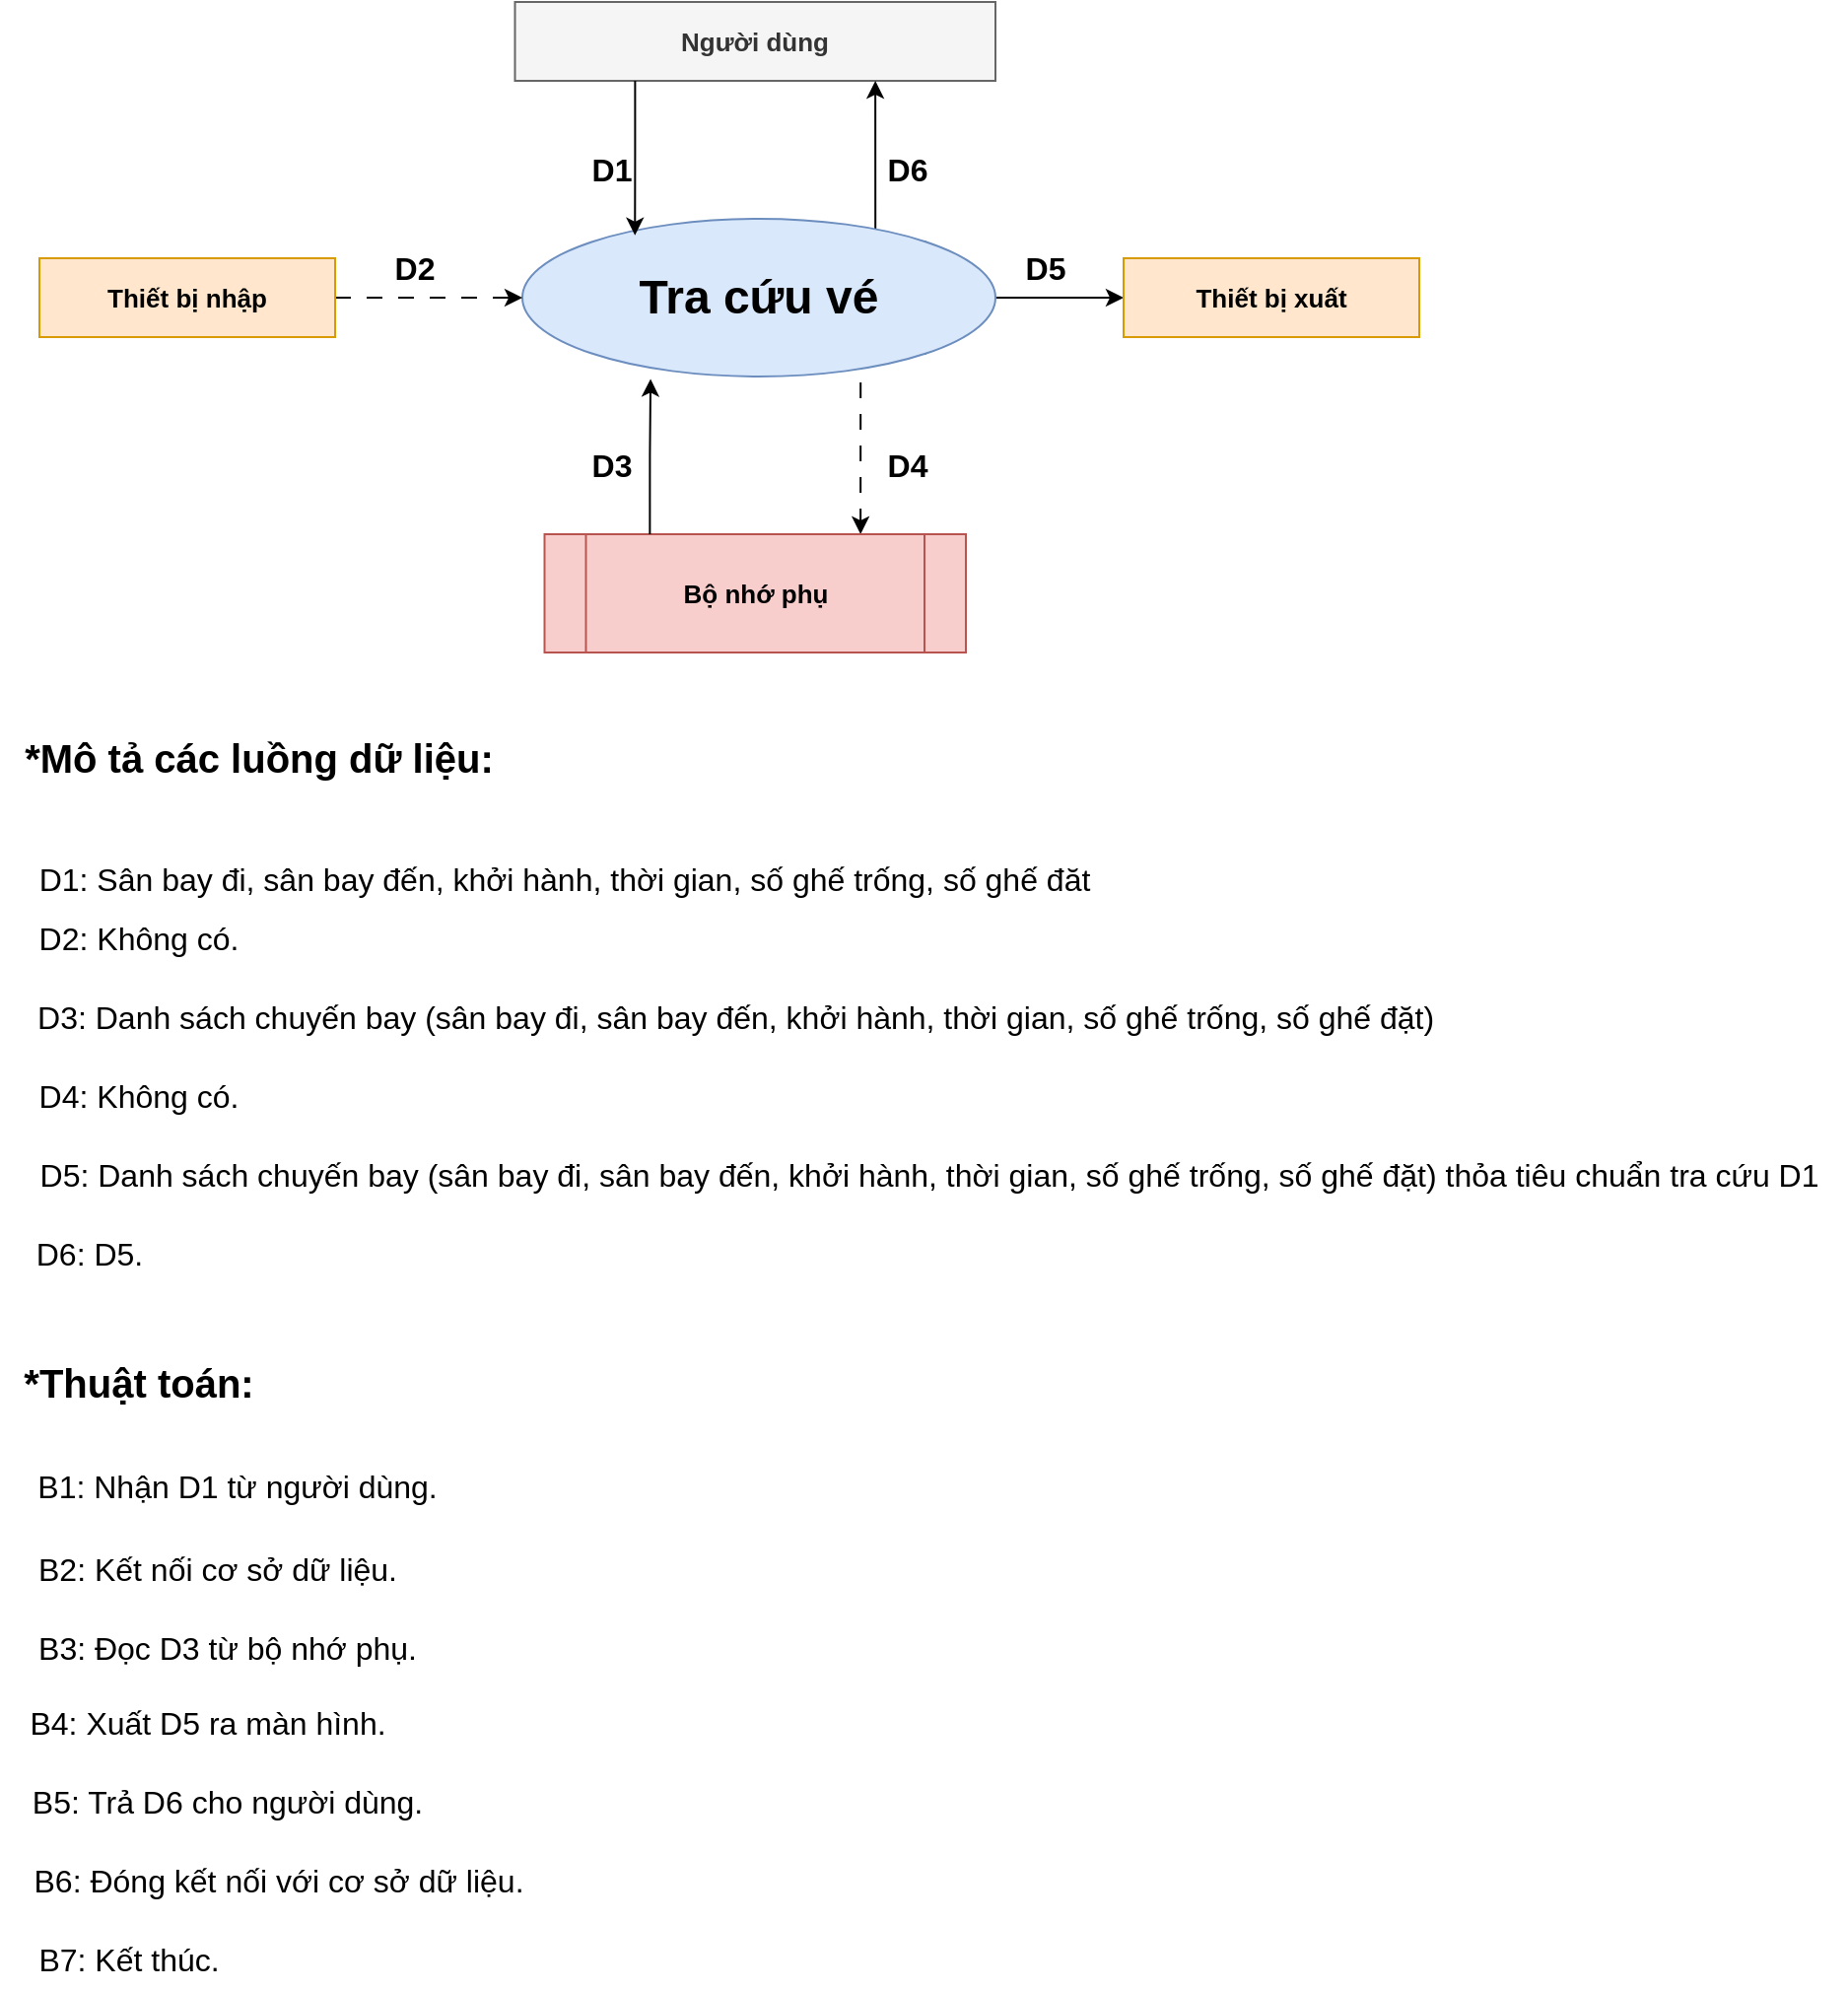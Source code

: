<mxfile version="24.0.2" type="device">
  <diagram name="Trang-1" id="kYHfyQUYchHKSgXVpSWh">
    <mxGraphModel dx="875" dy="489" grid="1" gridSize="10" guides="1" tooltips="1" connect="1" arrows="1" fold="1" page="1" pageScale="1" pageWidth="827" pageHeight="1169" math="0" shadow="0">
      <root>
        <mxCell id="0" />
        <mxCell id="1" parent="0" />
        <mxCell id="psD6yAt_yMws2ZLbCAb7-1" value="&lt;b&gt;&lt;font style=&quot;font-size: 13px;&quot;&gt;Người dùng&lt;/font&gt;&lt;/b&gt;" style="rounded=0;whiteSpace=wrap;html=1;fillColor=#f5f5f5;fontColor=#333333;strokeColor=#666666;" parent="1" vertex="1">
          <mxGeometry x="281.25" y="70" width="243.75" height="40" as="geometry" />
        </mxCell>
        <mxCell id="psD6yAt_yMws2ZLbCAb7-20" style="edgeStyle=orthogonalEdgeStyle;rounded=0;orthogonalLoop=1;jettySize=auto;html=1;exitX=1;exitY=0;exitDx=0;exitDy=0;entryX=0.75;entryY=1;entryDx=0;entryDy=0;" parent="1" source="psD6yAt_yMws2ZLbCAb7-2" target="psD6yAt_yMws2ZLbCAb7-1" edge="1">
          <mxGeometry relative="1" as="geometry">
            <Array as="points">
              <mxPoint x="464" y="192" />
            </Array>
          </mxGeometry>
        </mxCell>
        <mxCell id="psD6yAt_yMws2ZLbCAb7-22" style="edgeStyle=orthogonalEdgeStyle;rounded=0;orthogonalLoop=1;jettySize=auto;html=1;exitX=1;exitY=1;exitDx=0;exitDy=0;entryX=0.75;entryY=0;entryDx=0;entryDy=0;dashed=1;dashPattern=8 8;" parent="1" source="psD6yAt_yMws2ZLbCAb7-2" target="psD6yAt_yMws2ZLbCAb7-6" edge="1">
          <mxGeometry relative="1" as="geometry">
            <Array as="points">
              <mxPoint x="457" y="248" />
            </Array>
          </mxGeometry>
        </mxCell>
        <mxCell id="psD6yAt_yMws2ZLbCAb7-25" style="edgeStyle=orthogonalEdgeStyle;rounded=0;orthogonalLoop=1;jettySize=auto;html=1;exitX=1;exitY=0.5;exitDx=0;exitDy=0;entryX=0;entryY=0.5;entryDx=0;entryDy=0;" parent="1" source="psD6yAt_yMws2ZLbCAb7-2" target="psD6yAt_yMws2ZLbCAb7-4" edge="1">
          <mxGeometry relative="1" as="geometry" />
        </mxCell>
        <mxCell id="psD6yAt_yMws2ZLbCAb7-2" value="&lt;font size=&quot;1&quot; style=&quot;&quot;&gt;&lt;b style=&quot;font-size: 24px;&quot;&gt;Tra cứu vé&lt;/b&gt;&lt;/font&gt;" style="ellipse;whiteSpace=wrap;html=1;fillColor=#dae8fc;strokeColor=#6c8ebf;" parent="1" vertex="1">
          <mxGeometry x="285" y="180" width="240" height="80" as="geometry" />
        </mxCell>
        <mxCell id="psD6yAt_yMws2ZLbCAb7-24" style="edgeStyle=orthogonalEdgeStyle;rounded=0;orthogonalLoop=1;jettySize=auto;html=1;exitX=1;exitY=0.5;exitDx=0;exitDy=0;entryX=0;entryY=0.5;entryDx=0;entryDy=0;dashed=1;dashPattern=8 8;" parent="1" source="psD6yAt_yMws2ZLbCAb7-3" target="psD6yAt_yMws2ZLbCAb7-2" edge="1">
          <mxGeometry relative="1" as="geometry" />
        </mxCell>
        <mxCell id="psD6yAt_yMws2ZLbCAb7-3" value="&lt;b&gt;&lt;font style=&quot;font-size: 13px;&quot;&gt;Thiết bị nhập&lt;/font&gt;&lt;/b&gt;" style="rounded=0;whiteSpace=wrap;html=1;fillColor=#ffe6cc;strokeColor=#d79b00;" parent="1" vertex="1">
          <mxGeometry x="40" y="200" width="150" height="40" as="geometry" />
        </mxCell>
        <mxCell id="psD6yAt_yMws2ZLbCAb7-4" value="&lt;b&gt;&lt;font style=&quot;font-size: 13px;&quot;&gt;Thiết bị xuất&lt;/font&gt;&lt;/b&gt;" style="rounded=0;whiteSpace=wrap;html=1;fillColor=#ffe6cc;strokeColor=#d79b00;" parent="1" vertex="1">
          <mxGeometry x="590" y="200" width="150" height="40" as="geometry" />
        </mxCell>
        <mxCell id="psD6yAt_yMws2ZLbCAb7-6" value="&lt;b&gt;&lt;font style=&quot;font-size: 13px;&quot;&gt;Bộ nhớ phụ&lt;/font&gt;&lt;/b&gt;" style="shape=process;whiteSpace=wrap;html=1;backgroundOutline=1;fillColor=#f8cecc;strokeColor=#b85450;" parent="1" vertex="1">
          <mxGeometry x="296.25" y="340" width="213.75" height="60" as="geometry" />
        </mxCell>
        <mxCell id="psD6yAt_yMws2ZLbCAb7-18" style="edgeStyle=orthogonalEdgeStyle;rounded=0;orthogonalLoop=1;jettySize=auto;html=1;exitX=0.25;exitY=1;exitDx=0;exitDy=0;entryX=0.238;entryY=0.105;entryDx=0;entryDy=0;entryPerimeter=0;" parent="1" source="psD6yAt_yMws2ZLbCAb7-1" target="psD6yAt_yMws2ZLbCAb7-2" edge="1">
          <mxGeometry relative="1" as="geometry" />
        </mxCell>
        <mxCell id="psD6yAt_yMws2ZLbCAb7-21" style="edgeStyle=orthogonalEdgeStyle;rounded=0;orthogonalLoop=1;jettySize=auto;html=1;exitX=0.25;exitY=0;exitDx=0;exitDy=0;entryX=0.271;entryY=1.015;entryDx=0;entryDy=0;entryPerimeter=0;" parent="1" source="psD6yAt_yMws2ZLbCAb7-6" target="psD6yAt_yMws2ZLbCAb7-2" edge="1">
          <mxGeometry relative="1" as="geometry" />
        </mxCell>
        <mxCell id="psD6yAt_yMws2ZLbCAb7-26" value="&lt;b style=&quot;font-size: 16px;&quot;&gt;D1&lt;/b&gt;" style="text;html=1;align=center;verticalAlign=middle;resizable=0;points=[];autosize=1;strokeColor=none;fillColor=none;fontSize=16;" parent="1" vertex="1">
          <mxGeometry x="310" y="140" width="40" height="30" as="geometry" />
        </mxCell>
        <mxCell id="psD6yAt_yMws2ZLbCAb7-27" value="&lt;b&gt;&lt;font style=&quot;font-size: 16px;&quot;&gt;D6&lt;/font&gt;&lt;/b&gt;" style="text;html=1;align=center;verticalAlign=middle;resizable=0;points=[];autosize=1;strokeColor=none;fillColor=none;" parent="1" vertex="1">
          <mxGeometry x="460" y="140" width="40" height="30" as="geometry" />
        </mxCell>
        <mxCell id="psD6yAt_yMws2ZLbCAb7-28" value="&lt;b style=&quot;font-size: 16px;&quot;&gt;D2&lt;/b&gt;" style="text;html=1;align=center;verticalAlign=middle;resizable=0;points=[];autosize=1;strokeColor=none;fillColor=none;fontSize=16;" parent="1" vertex="1">
          <mxGeometry x="210" y="190" width="40" height="30" as="geometry" />
        </mxCell>
        <mxCell id="psD6yAt_yMws2ZLbCAb7-31" value="&lt;b style=&quot;font-size: 16px;&quot;&gt;D5&lt;/b&gt;" style="text;html=1;align=center;verticalAlign=middle;resizable=0;points=[];autosize=1;strokeColor=none;fillColor=none;fontSize=16;" parent="1" vertex="1">
          <mxGeometry x="530" y="190" width="40" height="30" as="geometry" />
        </mxCell>
        <mxCell id="psD6yAt_yMws2ZLbCAb7-32" value="&lt;b style=&quot;font-size: 16px;&quot;&gt;D3&lt;/b&gt;" style="text;html=1;align=center;verticalAlign=middle;resizable=0;points=[];autosize=1;strokeColor=none;fillColor=none;fontSize=16;" parent="1" vertex="1">
          <mxGeometry x="310" y="290" width="40" height="30" as="geometry" />
        </mxCell>
        <mxCell id="psD6yAt_yMws2ZLbCAb7-33" value="&lt;b style=&quot;font-size: 16px;&quot;&gt;D4&lt;/b&gt;" style="text;html=1;align=center;verticalAlign=middle;resizable=0;points=[];autosize=1;strokeColor=none;fillColor=none;fontSize=16;" parent="1" vertex="1">
          <mxGeometry x="460" y="290" width="40" height="30" as="geometry" />
        </mxCell>
        <mxCell id="psD6yAt_yMws2ZLbCAb7-34" value="&lt;font size=&quot;1&quot; style=&quot;&quot;&gt;&lt;b style=&quot;font-size: 20px;&quot;&gt;*Mô tả các luồng dữ liệu:&lt;/b&gt;&lt;/font&gt;" style="text;html=1;align=center;verticalAlign=middle;resizable=0;points=[];autosize=1;strokeColor=none;fillColor=none;" parent="1" vertex="1">
          <mxGeometry x="21.25" y="433" width="260" height="40" as="geometry" />
        </mxCell>
        <mxCell id="psD6yAt_yMws2ZLbCAb7-36" value="D1: Sân bay đi, sân bay đến, khởi hành, thời gian, số ghế trống, số ghế đăt" style="text;html=1;align=center;verticalAlign=middle;resizable=0;points=[];autosize=1;strokeColor=none;fillColor=none;fontSize=16;" parent="1" vertex="1">
          <mxGeometry x="26.25" y="500" width="560" height="30" as="geometry" />
        </mxCell>
        <mxCell id="psD6yAt_yMws2ZLbCAb7-37" value="D2: Không có." style="text;html=1;align=center;verticalAlign=middle;resizable=0;points=[];autosize=1;strokeColor=none;fillColor=none;fontSize=16;" parent="1" vertex="1">
          <mxGeometry x="30" y="530" width="120" height="30" as="geometry" />
        </mxCell>
        <mxCell id="psD6yAt_yMws2ZLbCAb7-38" value="D3: Danh sách chuyến bay (sân bay đi, sân bay đến, khởi hành, thời gian, số ghế trống, số ghế đặt)&amp;nbsp;" style="text;html=1;align=center;verticalAlign=middle;resizable=0;points=[];autosize=1;strokeColor=none;fillColor=none;fontSize=16;" parent="1" vertex="1">
          <mxGeometry x="25" y="570" width="740" height="30" as="geometry" />
        </mxCell>
        <mxCell id="psD6yAt_yMws2ZLbCAb7-39" value="D4: Không có." style="text;html=1;align=center;verticalAlign=middle;resizable=0;points=[];autosize=1;strokeColor=none;fillColor=none;fontSize=16;" parent="1" vertex="1">
          <mxGeometry x="30" y="610" width="120" height="30" as="geometry" />
        </mxCell>
        <mxCell id="psD6yAt_yMws2ZLbCAb7-40" value="D5: Danh sách chuyến bay (sân bay đi, sân bay đến, khởi hành, thời gian, số ghế trống, số ghế đặt) thỏa tiêu chuẩn tra cứu D1" style="text;html=1;align=center;verticalAlign=middle;resizable=0;points=[];autosize=1;strokeColor=none;fillColor=none;fontSize=16;" parent="1" vertex="1">
          <mxGeometry x="26.25" y="650" width="930" height="30" as="geometry" />
        </mxCell>
        <mxCell id="psD6yAt_yMws2ZLbCAb7-41" value="D6: D5." style="text;html=1;align=center;verticalAlign=middle;resizable=0;points=[];autosize=1;strokeColor=none;fillColor=none;fontSize=16;" parent="1" vertex="1">
          <mxGeometry x="25" y="690" width="80" height="30" as="geometry" />
        </mxCell>
        <mxCell id="psD6yAt_yMws2ZLbCAb7-42" value="&lt;font size=&quot;1&quot; style=&quot;&quot;&gt;&lt;b style=&quot;font-size: 20px;&quot;&gt;*Thuật toán:&lt;/b&gt;&lt;/font&gt;" style="text;html=1;align=center;verticalAlign=middle;resizable=0;points=[];autosize=1;strokeColor=none;fillColor=none;" parent="1" vertex="1">
          <mxGeometry x="20" y="750" width="140" height="40" as="geometry" />
        </mxCell>
        <mxCell id="psD6yAt_yMws2ZLbCAb7-43" value="&lt;font style=&quot;font-size: 16px;&quot;&gt;B1: Nhận D1 từ người dùng.&lt;/font&gt;" style="text;html=1;align=center;verticalAlign=middle;resizable=0;points=[];autosize=1;strokeColor=none;fillColor=none;" parent="1" vertex="1">
          <mxGeometry x="25" y="808" width="230" height="30" as="geometry" />
        </mxCell>
        <mxCell id="psD6yAt_yMws2ZLbCAb7-44" value="&lt;font style=&quot;font-size: 16px;&quot;&gt;B2: Kết nối cơ sở dữ liệu.&lt;/font&gt;" style="text;html=1;align=center;verticalAlign=middle;resizable=0;points=[];autosize=1;strokeColor=none;fillColor=none;" parent="1" vertex="1">
          <mxGeometry x="25" y="850" width="210" height="30" as="geometry" />
        </mxCell>
        <mxCell id="psD6yAt_yMws2ZLbCAb7-46" value="&lt;font style=&quot;font-size: 16px;&quot;&gt;B3: Đọc D3 từ bộ nhớ phụ.&lt;/font&gt;" style="text;html=1;align=center;verticalAlign=middle;resizable=0;points=[];autosize=1;strokeColor=none;fillColor=none;" parent="1" vertex="1">
          <mxGeometry x="25" y="890" width="220" height="30" as="geometry" />
        </mxCell>
        <mxCell id="psD6yAt_yMws2ZLbCAb7-47" value="&lt;font style=&quot;font-size: 16px;&quot;&gt;B4: Xuất D5 ra màn hình.&lt;/font&gt;" style="text;html=1;align=center;verticalAlign=middle;resizable=0;points=[];autosize=1;strokeColor=none;fillColor=none;" parent="1" vertex="1">
          <mxGeometry x="25" y="928" width="200" height="30" as="geometry" />
        </mxCell>
        <mxCell id="psD6yAt_yMws2ZLbCAb7-49" value="&lt;font style=&quot;font-size: 16px;&quot;&gt;B5: Trả D6 cho người dùng.&lt;/font&gt;" style="text;html=1;align=center;verticalAlign=middle;resizable=0;points=[];autosize=1;strokeColor=none;fillColor=none;" parent="1" vertex="1">
          <mxGeometry x="25" y="968" width="220" height="30" as="geometry" />
        </mxCell>
        <mxCell id="psD6yAt_yMws2ZLbCAb7-50" value="&lt;font style=&quot;font-size: 16px;&quot;&gt;B6: Đóng kết nối với cơ sở dữ liệu.&lt;/font&gt;" style="text;html=1;align=center;verticalAlign=middle;resizable=0;points=[];autosize=1;strokeColor=none;fillColor=none;" parent="1" vertex="1">
          <mxGeometry x="26.25" y="1008" width="270" height="30" as="geometry" />
        </mxCell>
        <mxCell id="psD6yAt_yMws2ZLbCAb7-51" value="&lt;font style=&quot;font-size: 16px;&quot;&gt;B7: Kết thúc.&lt;/font&gt;" style="text;html=1;align=center;verticalAlign=middle;resizable=0;points=[];autosize=1;strokeColor=none;fillColor=none;" parent="1" vertex="1">
          <mxGeometry x="25" y="1048" width="120" height="30" as="geometry" />
        </mxCell>
      </root>
    </mxGraphModel>
  </diagram>
</mxfile>

